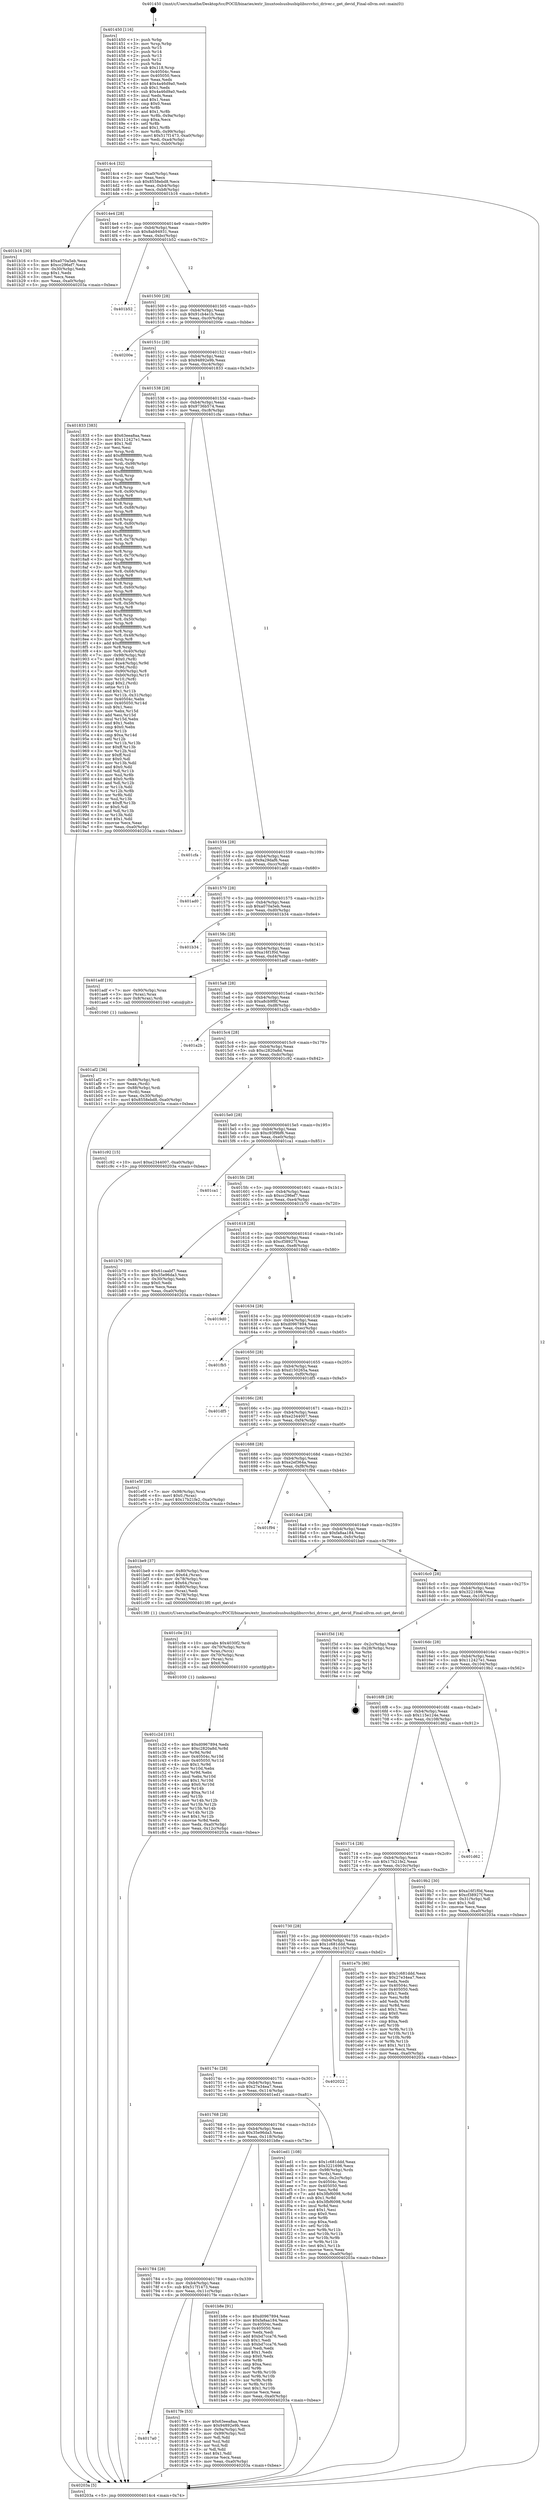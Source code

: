 digraph "0x401450" {
  label = "0x401450 (/mnt/c/Users/mathe/Desktop/tcc/POCII/binaries/extr_linuxtoolsusbusbiplibsrcvhci_driver.c_get_devid_Final-ollvm.out::main(0))"
  labelloc = "t"
  node[shape=record]

  Entry [label="",width=0.3,height=0.3,shape=circle,fillcolor=black,style=filled]
  "0x4014c4" [label="{
     0x4014c4 [32]\l
     | [instrs]\l
     &nbsp;&nbsp;0x4014c4 \<+6\>: mov -0xa0(%rbp),%eax\l
     &nbsp;&nbsp;0x4014ca \<+2\>: mov %eax,%ecx\l
     &nbsp;&nbsp;0x4014cc \<+6\>: sub $0x8558ebd8,%ecx\l
     &nbsp;&nbsp;0x4014d2 \<+6\>: mov %eax,-0xb4(%rbp)\l
     &nbsp;&nbsp;0x4014d8 \<+6\>: mov %ecx,-0xb8(%rbp)\l
     &nbsp;&nbsp;0x4014de \<+6\>: je 0000000000401b16 \<main+0x6c6\>\l
  }"]
  "0x401b16" [label="{
     0x401b16 [30]\l
     | [instrs]\l
     &nbsp;&nbsp;0x401b16 \<+5\>: mov $0xa070a5eb,%eax\l
     &nbsp;&nbsp;0x401b1b \<+5\>: mov $0xcc296ef7,%ecx\l
     &nbsp;&nbsp;0x401b20 \<+3\>: mov -0x30(%rbp),%edx\l
     &nbsp;&nbsp;0x401b23 \<+3\>: cmp $0x1,%edx\l
     &nbsp;&nbsp;0x401b26 \<+3\>: cmovl %ecx,%eax\l
     &nbsp;&nbsp;0x401b29 \<+6\>: mov %eax,-0xa0(%rbp)\l
     &nbsp;&nbsp;0x401b2f \<+5\>: jmp 000000000040203a \<main+0xbea\>\l
  }"]
  "0x4014e4" [label="{
     0x4014e4 [28]\l
     | [instrs]\l
     &nbsp;&nbsp;0x4014e4 \<+5\>: jmp 00000000004014e9 \<main+0x99\>\l
     &nbsp;&nbsp;0x4014e9 \<+6\>: mov -0xb4(%rbp),%eax\l
     &nbsp;&nbsp;0x4014ef \<+5\>: sub $0x8ab94931,%eax\l
     &nbsp;&nbsp;0x4014f4 \<+6\>: mov %eax,-0xbc(%rbp)\l
     &nbsp;&nbsp;0x4014fa \<+6\>: je 0000000000401b52 \<main+0x702\>\l
  }"]
  Exit [label="",width=0.3,height=0.3,shape=circle,fillcolor=black,style=filled,peripheries=2]
  "0x401b52" [label="{
     0x401b52\l
  }", style=dashed]
  "0x401500" [label="{
     0x401500 [28]\l
     | [instrs]\l
     &nbsp;&nbsp;0x401500 \<+5\>: jmp 0000000000401505 \<main+0xb5\>\l
     &nbsp;&nbsp;0x401505 \<+6\>: mov -0xb4(%rbp),%eax\l
     &nbsp;&nbsp;0x40150b \<+5\>: sub $0x91cb4e1b,%eax\l
     &nbsp;&nbsp;0x401510 \<+6\>: mov %eax,-0xc0(%rbp)\l
     &nbsp;&nbsp;0x401516 \<+6\>: je 000000000040200e \<main+0xbbe\>\l
  }"]
  "0x401c2d" [label="{
     0x401c2d [101]\l
     | [instrs]\l
     &nbsp;&nbsp;0x401c2d \<+5\>: mov $0xd0967894,%edx\l
     &nbsp;&nbsp;0x401c32 \<+6\>: mov $0xc2820a8d,%r8d\l
     &nbsp;&nbsp;0x401c38 \<+3\>: xor %r9d,%r9d\l
     &nbsp;&nbsp;0x401c3b \<+8\>: mov 0x40504c,%r10d\l
     &nbsp;&nbsp;0x401c43 \<+8\>: mov 0x405050,%r11d\l
     &nbsp;&nbsp;0x401c4b \<+4\>: sub $0x1,%r9d\l
     &nbsp;&nbsp;0x401c4f \<+3\>: mov %r10d,%ebx\l
     &nbsp;&nbsp;0x401c52 \<+3\>: add %r9d,%ebx\l
     &nbsp;&nbsp;0x401c55 \<+4\>: imul %ebx,%r10d\l
     &nbsp;&nbsp;0x401c59 \<+4\>: and $0x1,%r10d\l
     &nbsp;&nbsp;0x401c5d \<+4\>: cmp $0x0,%r10d\l
     &nbsp;&nbsp;0x401c61 \<+4\>: sete %r14b\l
     &nbsp;&nbsp;0x401c65 \<+4\>: cmp $0xa,%r11d\l
     &nbsp;&nbsp;0x401c69 \<+4\>: setl %r15b\l
     &nbsp;&nbsp;0x401c6d \<+3\>: mov %r14b,%r12b\l
     &nbsp;&nbsp;0x401c70 \<+3\>: and %r15b,%r12b\l
     &nbsp;&nbsp;0x401c73 \<+3\>: xor %r15b,%r14b\l
     &nbsp;&nbsp;0x401c76 \<+3\>: or %r14b,%r12b\l
     &nbsp;&nbsp;0x401c79 \<+4\>: test $0x1,%r12b\l
     &nbsp;&nbsp;0x401c7d \<+4\>: cmovne %r8d,%edx\l
     &nbsp;&nbsp;0x401c81 \<+6\>: mov %edx,-0xa0(%rbp)\l
     &nbsp;&nbsp;0x401c87 \<+6\>: mov %eax,-0x12c(%rbp)\l
     &nbsp;&nbsp;0x401c8d \<+5\>: jmp 000000000040203a \<main+0xbea\>\l
  }"]
  "0x40200e" [label="{
     0x40200e\l
  }", style=dashed]
  "0x40151c" [label="{
     0x40151c [28]\l
     | [instrs]\l
     &nbsp;&nbsp;0x40151c \<+5\>: jmp 0000000000401521 \<main+0xd1\>\l
     &nbsp;&nbsp;0x401521 \<+6\>: mov -0xb4(%rbp),%eax\l
     &nbsp;&nbsp;0x401527 \<+5\>: sub $0x94892e9b,%eax\l
     &nbsp;&nbsp;0x40152c \<+6\>: mov %eax,-0xc4(%rbp)\l
     &nbsp;&nbsp;0x401532 \<+6\>: je 0000000000401833 \<main+0x3e3\>\l
  }"]
  "0x401c0e" [label="{
     0x401c0e [31]\l
     | [instrs]\l
     &nbsp;&nbsp;0x401c0e \<+10\>: movabs $0x4030f2,%rdi\l
     &nbsp;&nbsp;0x401c18 \<+4\>: mov -0x70(%rbp),%rcx\l
     &nbsp;&nbsp;0x401c1c \<+3\>: mov %rax,(%rcx)\l
     &nbsp;&nbsp;0x401c1f \<+4\>: mov -0x70(%rbp),%rax\l
     &nbsp;&nbsp;0x401c23 \<+3\>: mov (%rax),%rsi\l
     &nbsp;&nbsp;0x401c26 \<+2\>: mov $0x0,%al\l
     &nbsp;&nbsp;0x401c28 \<+5\>: call 0000000000401030 \<printf@plt\>\l
     | [calls]\l
     &nbsp;&nbsp;0x401030 \{1\} (unknown)\l
  }"]
  "0x401833" [label="{
     0x401833 [383]\l
     | [instrs]\l
     &nbsp;&nbsp;0x401833 \<+5\>: mov $0x63eea8aa,%eax\l
     &nbsp;&nbsp;0x401838 \<+5\>: mov $0x112427e1,%ecx\l
     &nbsp;&nbsp;0x40183d \<+2\>: mov $0x1,%dl\l
     &nbsp;&nbsp;0x40183f \<+2\>: xor %esi,%esi\l
     &nbsp;&nbsp;0x401841 \<+3\>: mov %rsp,%rdi\l
     &nbsp;&nbsp;0x401844 \<+4\>: add $0xfffffffffffffff0,%rdi\l
     &nbsp;&nbsp;0x401848 \<+3\>: mov %rdi,%rsp\l
     &nbsp;&nbsp;0x40184b \<+7\>: mov %rdi,-0x98(%rbp)\l
     &nbsp;&nbsp;0x401852 \<+3\>: mov %rsp,%rdi\l
     &nbsp;&nbsp;0x401855 \<+4\>: add $0xfffffffffffffff0,%rdi\l
     &nbsp;&nbsp;0x401859 \<+3\>: mov %rdi,%rsp\l
     &nbsp;&nbsp;0x40185c \<+3\>: mov %rsp,%r8\l
     &nbsp;&nbsp;0x40185f \<+4\>: add $0xfffffffffffffff0,%r8\l
     &nbsp;&nbsp;0x401863 \<+3\>: mov %r8,%rsp\l
     &nbsp;&nbsp;0x401866 \<+7\>: mov %r8,-0x90(%rbp)\l
     &nbsp;&nbsp;0x40186d \<+3\>: mov %rsp,%r8\l
     &nbsp;&nbsp;0x401870 \<+4\>: add $0xfffffffffffffff0,%r8\l
     &nbsp;&nbsp;0x401874 \<+3\>: mov %r8,%rsp\l
     &nbsp;&nbsp;0x401877 \<+7\>: mov %r8,-0x88(%rbp)\l
     &nbsp;&nbsp;0x40187e \<+3\>: mov %rsp,%r8\l
     &nbsp;&nbsp;0x401881 \<+4\>: add $0xfffffffffffffff0,%r8\l
     &nbsp;&nbsp;0x401885 \<+3\>: mov %r8,%rsp\l
     &nbsp;&nbsp;0x401888 \<+4\>: mov %r8,-0x80(%rbp)\l
     &nbsp;&nbsp;0x40188c \<+3\>: mov %rsp,%r8\l
     &nbsp;&nbsp;0x40188f \<+4\>: add $0xfffffffffffffff0,%r8\l
     &nbsp;&nbsp;0x401893 \<+3\>: mov %r8,%rsp\l
     &nbsp;&nbsp;0x401896 \<+4\>: mov %r8,-0x78(%rbp)\l
     &nbsp;&nbsp;0x40189a \<+3\>: mov %rsp,%r8\l
     &nbsp;&nbsp;0x40189d \<+4\>: add $0xfffffffffffffff0,%r8\l
     &nbsp;&nbsp;0x4018a1 \<+3\>: mov %r8,%rsp\l
     &nbsp;&nbsp;0x4018a4 \<+4\>: mov %r8,-0x70(%rbp)\l
     &nbsp;&nbsp;0x4018a8 \<+3\>: mov %rsp,%r8\l
     &nbsp;&nbsp;0x4018ab \<+4\>: add $0xfffffffffffffff0,%r8\l
     &nbsp;&nbsp;0x4018af \<+3\>: mov %r8,%rsp\l
     &nbsp;&nbsp;0x4018b2 \<+4\>: mov %r8,-0x68(%rbp)\l
     &nbsp;&nbsp;0x4018b6 \<+3\>: mov %rsp,%r8\l
     &nbsp;&nbsp;0x4018b9 \<+4\>: add $0xfffffffffffffff0,%r8\l
     &nbsp;&nbsp;0x4018bd \<+3\>: mov %r8,%rsp\l
     &nbsp;&nbsp;0x4018c0 \<+4\>: mov %r8,-0x60(%rbp)\l
     &nbsp;&nbsp;0x4018c4 \<+3\>: mov %rsp,%r8\l
     &nbsp;&nbsp;0x4018c7 \<+4\>: add $0xfffffffffffffff0,%r8\l
     &nbsp;&nbsp;0x4018cb \<+3\>: mov %r8,%rsp\l
     &nbsp;&nbsp;0x4018ce \<+4\>: mov %r8,-0x58(%rbp)\l
     &nbsp;&nbsp;0x4018d2 \<+3\>: mov %rsp,%r8\l
     &nbsp;&nbsp;0x4018d5 \<+4\>: add $0xfffffffffffffff0,%r8\l
     &nbsp;&nbsp;0x4018d9 \<+3\>: mov %r8,%rsp\l
     &nbsp;&nbsp;0x4018dc \<+4\>: mov %r8,-0x50(%rbp)\l
     &nbsp;&nbsp;0x4018e0 \<+3\>: mov %rsp,%r8\l
     &nbsp;&nbsp;0x4018e3 \<+4\>: add $0xfffffffffffffff0,%r8\l
     &nbsp;&nbsp;0x4018e7 \<+3\>: mov %r8,%rsp\l
     &nbsp;&nbsp;0x4018ea \<+4\>: mov %r8,-0x48(%rbp)\l
     &nbsp;&nbsp;0x4018ee \<+3\>: mov %rsp,%r8\l
     &nbsp;&nbsp;0x4018f1 \<+4\>: add $0xfffffffffffffff0,%r8\l
     &nbsp;&nbsp;0x4018f5 \<+3\>: mov %r8,%rsp\l
     &nbsp;&nbsp;0x4018f8 \<+4\>: mov %r8,-0x40(%rbp)\l
     &nbsp;&nbsp;0x4018fc \<+7\>: mov -0x98(%rbp),%r8\l
     &nbsp;&nbsp;0x401903 \<+7\>: movl $0x0,(%r8)\l
     &nbsp;&nbsp;0x40190a \<+7\>: mov -0xa4(%rbp),%r9d\l
     &nbsp;&nbsp;0x401911 \<+3\>: mov %r9d,(%rdi)\l
     &nbsp;&nbsp;0x401914 \<+7\>: mov -0x90(%rbp),%r8\l
     &nbsp;&nbsp;0x40191b \<+7\>: mov -0xb0(%rbp),%r10\l
     &nbsp;&nbsp;0x401922 \<+3\>: mov %r10,(%r8)\l
     &nbsp;&nbsp;0x401925 \<+3\>: cmpl $0x2,(%rdi)\l
     &nbsp;&nbsp;0x401928 \<+4\>: setne %r11b\l
     &nbsp;&nbsp;0x40192c \<+4\>: and $0x1,%r11b\l
     &nbsp;&nbsp;0x401930 \<+4\>: mov %r11b,-0x31(%rbp)\l
     &nbsp;&nbsp;0x401934 \<+7\>: mov 0x40504c,%ebx\l
     &nbsp;&nbsp;0x40193b \<+8\>: mov 0x405050,%r14d\l
     &nbsp;&nbsp;0x401943 \<+3\>: sub $0x1,%esi\l
     &nbsp;&nbsp;0x401946 \<+3\>: mov %ebx,%r15d\l
     &nbsp;&nbsp;0x401949 \<+3\>: add %esi,%r15d\l
     &nbsp;&nbsp;0x40194c \<+4\>: imul %r15d,%ebx\l
     &nbsp;&nbsp;0x401950 \<+3\>: and $0x1,%ebx\l
     &nbsp;&nbsp;0x401953 \<+3\>: cmp $0x0,%ebx\l
     &nbsp;&nbsp;0x401956 \<+4\>: sete %r11b\l
     &nbsp;&nbsp;0x40195a \<+4\>: cmp $0xa,%r14d\l
     &nbsp;&nbsp;0x40195e \<+4\>: setl %r12b\l
     &nbsp;&nbsp;0x401962 \<+3\>: mov %r11b,%r13b\l
     &nbsp;&nbsp;0x401965 \<+4\>: xor $0xff,%r13b\l
     &nbsp;&nbsp;0x401969 \<+3\>: mov %r12b,%sil\l
     &nbsp;&nbsp;0x40196c \<+4\>: xor $0xff,%sil\l
     &nbsp;&nbsp;0x401970 \<+3\>: xor $0x0,%dl\l
     &nbsp;&nbsp;0x401973 \<+3\>: mov %r13b,%dil\l
     &nbsp;&nbsp;0x401976 \<+4\>: and $0x0,%dil\l
     &nbsp;&nbsp;0x40197a \<+3\>: and %dl,%r11b\l
     &nbsp;&nbsp;0x40197d \<+3\>: mov %sil,%r8b\l
     &nbsp;&nbsp;0x401980 \<+4\>: and $0x0,%r8b\l
     &nbsp;&nbsp;0x401984 \<+3\>: and %dl,%r12b\l
     &nbsp;&nbsp;0x401987 \<+3\>: or %r11b,%dil\l
     &nbsp;&nbsp;0x40198a \<+3\>: or %r12b,%r8b\l
     &nbsp;&nbsp;0x40198d \<+3\>: xor %r8b,%dil\l
     &nbsp;&nbsp;0x401990 \<+3\>: or %sil,%r13b\l
     &nbsp;&nbsp;0x401993 \<+4\>: xor $0xff,%r13b\l
     &nbsp;&nbsp;0x401997 \<+3\>: or $0x0,%dl\l
     &nbsp;&nbsp;0x40199a \<+3\>: and %dl,%r13b\l
     &nbsp;&nbsp;0x40199d \<+3\>: or %r13b,%dil\l
     &nbsp;&nbsp;0x4019a0 \<+4\>: test $0x1,%dil\l
     &nbsp;&nbsp;0x4019a4 \<+3\>: cmovne %ecx,%eax\l
     &nbsp;&nbsp;0x4019a7 \<+6\>: mov %eax,-0xa0(%rbp)\l
     &nbsp;&nbsp;0x4019ad \<+5\>: jmp 000000000040203a \<main+0xbea\>\l
  }"]
  "0x401538" [label="{
     0x401538 [28]\l
     | [instrs]\l
     &nbsp;&nbsp;0x401538 \<+5\>: jmp 000000000040153d \<main+0xed\>\l
     &nbsp;&nbsp;0x40153d \<+6\>: mov -0xb4(%rbp),%eax\l
     &nbsp;&nbsp;0x401543 \<+5\>: sub $0x9736b574,%eax\l
     &nbsp;&nbsp;0x401548 \<+6\>: mov %eax,-0xc8(%rbp)\l
     &nbsp;&nbsp;0x40154e \<+6\>: je 0000000000401cfa \<main+0x8aa\>\l
  }"]
  "0x401af2" [label="{
     0x401af2 [36]\l
     | [instrs]\l
     &nbsp;&nbsp;0x401af2 \<+7\>: mov -0x88(%rbp),%rdi\l
     &nbsp;&nbsp;0x401af9 \<+2\>: mov %eax,(%rdi)\l
     &nbsp;&nbsp;0x401afb \<+7\>: mov -0x88(%rbp),%rdi\l
     &nbsp;&nbsp;0x401b02 \<+2\>: mov (%rdi),%eax\l
     &nbsp;&nbsp;0x401b04 \<+3\>: mov %eax,-0x30(%rbp)\l
     &nbsp;&nbsp;0x401b07 \<+10\>: movl $0x8558ebd8,-0xa0(%rbp)\l
     &nbsp;&nbsp;0x401b11 \<+5\>: jmp 000000000040203a \<main+0xbea\>\l
  }"]
  "0x401cfa" [label="{
     0x401cfa\l
  }", style=dashed]
  "0x401554" [label="{
     0x401554 [28]\l
     | [instrs]\l
     &nbsp;&nbsp;0x401554 \<+5\>: jmp 0000000000401559 \<main+0x109\>\l
     &nbsp;&nbsp;0x401559 \<+6\>: mov -0xb4(%rbp),%eax\l
     &nbsp;&nbsp;0x40155f \<+5\>: sub $0x9a29daf6,%eax\l
     &nbsp;&nbsp;0x401564 \<+6\>: mov %eax,-0xcc(%rbp)\l
     &nbsp;&nbsp;0x40156a \<+6\>: je 0000000000401ad0 \<main+0x680\>\l
  }"]
  "0x401450" [label="{
     0x401450 [116]\l
     | [instrs]\l
     &nbsp;&nbsp;0x401450 \<+1\>: push %rbp\l
     &nbsp;&nbsp;0x401451 \<+3\>: mov %rsp,%rbp\l
     &nbsp;&nbsp;0x401454 \<+2\>: push %r15\l
     &nbsp;&nbsp;0x401456 \<+2\>: push %r14\l
     &nbsp;&nbsp;0x401458 \<+2\>: push %r13\l
     &nbsp;&nbsp;0x40145a \<+2\>: push %r12\l
     &nbsp;&nbsp;0x40145c \<+1\>: push %rbx\l
     &nbsp;&nbsp;0x40145d \<+7\>: sub $0x118,%rsp\l
     &nbsp;&nbsp;0x401464 \<+7\>: mov 0x40504c,%eax\l
     &nbsp;&nbsp;0x40146b \<+7\>: mov 0x405050,%ecx\l
     &nbsp;&nbsp;0x401472 \<+2\>: mov %eax,%edx\l
     &nbsp;&nbsp;0x401474 \<+6\>: add $0x4a46d9a0,%edx\l
     &nbsp;&nbsp;0x40147a \<+3\>: sub $0x1,%edx\l
     &nbsp;&nbsp;0x40147d \<+6\>: sub $0x4a46d9a0,%edx\l
     &nbsp;&nbsp;0x401483 \<+3\>: imul %edx,%eax\l
     &nbsp;&nbsp;0x401486 \<+3\>: and $0x1,%eax\l
     &nbsp;&nbsp;0x401489 \<+3\>: cmp $0x0,%eax\l
     &nbsp;&nbsp;0x40148c \<+4\>: sete %r8b\l
     &nbsp;&nbsp;0x401490 \<+4\>: and $0x1,%r8b\l
     &nbsp;&nbsp;0x401494 \<+7\>: mov %r8b,-0x9a(%rbp)\l
     &nbsp;&nbsp;0x40149b \<+3\>: cmp $0xa,%ecx\l
     &nbsp;&nbsp;0x40149e \<+4\>: setl %r8b\l
     &nbsp;&nbsp;0x4014a2 \<+4\>: and $0x1,%r8b\l
     &nbsp;&nbsp;0x4014a6 \<+7\>: mov %r8b,-0x99(%rbp)\l
     &nbsp;&nbsp;0x4014ad \<+10\>: movl $0x517f1473,-0xa0(%rbp)\l
     &nbsp;&nbsp;0x4014b7 \<+6\>: mov %edi,-0xa4(%rbp)\l
     &nbsp;&nbsp;0x4014bd \<+7\>: mov %rsi,-0xb0(%rbp)\l
  }"]
  "0x401ad0" [label="{
     0x401ad0\l
  }", style=dashed]
  "0x401570" [label="{
     0x401570 [28]\l
     | [instrs]\l
     &nbsp;&nbsp;0x401570 \<+5\>: jmp 0000000000401575 \<main+0x125\>\l
     &nbsp;&nbsp;0x401575 \<+6\>: mov -0xb4(%rbp),%eax\l
     &nbsp;&nbsp;0x40157b \<+5\>: sub $0xa070a5eb,%eax\l
     &nbsp;&nbsp;0x401580 \<+6\>: mov %eax,-0xd0(%rbp)\l
     &nbsp;&nbsp;0x401586 \<+6\>: je 0000000000401b34 \<main+0x6e4\>\l
  }"]
  "0x40203a" [label="{
     0x40203a [5]\l
     | [instrs]\l
     &nbsp;&nbsp;0x40203a \<+5\>: jmp 00000000004014c4 \<main+0x74\>\l
  }"]
  "0x401b34" [label="{
     0x401b34\l
  }", style=dashed]
  "0x40158c" [label="{
     0x40158c [28]\l
     | [instrs]\l
     &nbsp;&nbsp;0x40158c \<+5\>: jmp 0000000000401591 \<main+0x141\>\l
     &nbsp;&nbsp;0x401591 \<+6\>: mov -0xb4(%rbp),%eax\l
     &nbsp;&nbsp;0x401597 \<+5\>: sub $0xa16f1f0d,%eax\l
     &nbsp;&nbsp;0x40159c \<+6\>: mov %eax,-0xd4(%rbp)\l
     &nbsp;&nbsp;0x4015a2 \<+6\>: je 0000000000401adf \<main+0x68f\>\l
  }"]
  "0x4017a0" [label="{
     0x4017a0\l
  }", style=dashed]
  "0x401adf" [label="{
     0x401adf [19]\l
     | [instrs]\l
     &nbsp;&nbsp;0x401adf \<+7\>: mov -0x90(%rbp),%rax\l
     &nbsp;&nbsp;0x401ae6 \<+3\>: mov (%rax),%rax\l
     &nbsp;&nbsp;0x401ae9 \<+4\>: mov 0x8(%rax),%rdi\l
     &nbsp;&nbsp;0x401aed \<+5\>: call 0000000000401040 \<atoi@plt\>\l
     | [calls]\l
     &nbsp;&nbsp;0x401040 \{1\} (unknown)\l
  }"]
  "0x4015a8" [label="{
     0x4015a8 [28]\l
     | [instrs]\l
     &nbsp;&nbsp;0x4015a8 \<+5\>: jmp 00000000004015ad \<main+0x15d\>\l
     &nbsp;&nbsp;0x4015ad \<+6\>: mov -0xb4(%rbp),%eax\l
     &nbsp;&nbsp;0x4015b3 \<+5\>: sub $0xa8cb9f8f,%eax\l
     &nbsp;&nbsp;0x4015b8 \<+6\>: mov %eax,-0xd8(%rbp)\l
     &nbsp;&nbsp;0x4015be \<+6\>: je 0000000000401a2b \<main+0x5db\>\l
  }"]
  "0x4017fe" [label="{
     0x4017fe [53]\l
     | [instrs]\l
     &nbsp;&nbsp;0x4017fe \<+5\>: mov $0x63eea8aa,%eax\l
     &nbsp;&nbsp;0x401803 \<+5\>: mov $0x94892e9b,%ecx\l
     &nbsp;&nbsp;0x401808 \<+6\>: mov -0x9a(%rbp),%dl\l
     &nbsp;&nbsp;0x40180e \<+7\>: mov -0x99(%rbp),%sil\l
     &nbsp;&nbsp;0x401815 \<+3\>: mov %dl,%dil\l
     &nbsp;&nbsp;0x401818 \<+3\>: and %sil,%dil\l
     &nbsp;&nbsp;0x40181b \<+3\>: xor %sil,%dl\l
     &nbsp;&nbsp;0x40181e \<+3\>: or %dl,%dil\l
     &nbsp;&nbsp;0x401821 \<+4\>: test $0x1,%dil\l
     &nbsp;&nbsp;0x401825 \<+3\>: cmovne %ecx,%eax\l
     &nbsp;&nbsp;0x401828 \<+6\>: mov %eax,-0xa0(%rbp)\l
     &nbsp;&nbsp;0x40182e \<+5\>: jmp 000000000040203a \<main+0xbea\>\l
  }"]
  "0x401a2b" [label="{
     0x401a2b\l
  }", style=dashed]
  "0x4015c4" [label="{
     0x4015c4 [28]\l
     | [instrs]\l
     &nbsp;&nbsp;0x4015c4 \<+5\>: jmp 00000000004015c9 \<main+0x179\>\l
     &nbsp;&nbsp;0x4015c9 \<+6\>: mov -0xb4(%rbp),%eax\l
     &nbsp;&nbsp;0x4015cf \<+5\>: sub $0xc2820a8d,%eax\l
     &nbsp;&nbsp;0x4015d4 \<+6\>: mov %eax,-0xdc(%rbp)\l
     &nbsp;&nbsp;0x4015da \<+6\>: je 0000000000401c92 \<main+0x842\>\l
  }"]
  "0x401784" [label="{
     0x401784 [28]\l
     | [instrs]\l
     &nbsp;&nbsp;0x401784 \<+5\>: jmp 0000000000401789 \<main+0x339\>\l
     &nbsp;&nbsp;0x401789 \<+6\>: mov -0xb4(%rbp),%eax\l
     &nbsp;&nbsp;0x40178f \<+5\>: sub $0x517f1473,%eax\l
     &nbsp;&nbsp;0x401794 \<+6\>: mov %eax,-0x11c(%rbp)\l
     &nbsp;&nbsp;0x40179a \<+6\>: je 00000000004017fe \<main+0x3ae\>\l
  }"]
  "0x401c92" [label="{
     0x401c92 [15]\l
     | [instrs]\l
     &nbsp;&nbsp;0x401c92 \<+10\>: movl $0xe2344007,-0xa0(%rbp)\l
     &nbsp;&nbsp;0x401c9c \<+5\>: jmp 000000000040203a \<main+0xbea\>\l
  }"]
  "0x4015e0" [label="{
     0x4015e0 [28]\l
     | [instrs]\l
     &nbsp;&nbsp;0x4015e0 \<+5\>: jmp 00000000004015e5 \<main+0x195\>\l
     &nbsp;&nbsp;0x4015e5 \<+6\>: mov -0xb4(%rbp),%eax\l
     &nbsp;&nbsp;0x4015eb \<+5\>: sub $0xc93f9bf6,%eax\l
     &nbsp;&nbsp;0x4015f0 \<+6\>: mov %eax,-0xe0(%rbp)\l
     &nbsp;&nbsp;0x4015f6 \<+6\>: je 0000000000401ca1 \<main+0x851\>\l
  }"]
  "0x401b8e" [label="{
     0x401b8e [91]\l
     | [instrs]\l
     &nbsp;&nbsp;0x401b8e \<+5\>: mov $0xd0967894,%eax\l
     &nbsp;&nbsp;0x401b93 \<+5\>: mov $0xfa8aa184,%ecx\l
     &nbsp;&nbsp;0x401b98 \<+7\>: mov 0x40504c,%edx\l
     &nbsp;&nbsp;0x401b9f \<+7\>: mov 0x405050,%esi\l
     &nbsp;&nbsp;0x401ba6 \<+2\>: mov %edx,%edi\l
     &nbsp;&nbsp;0x401ba8 \<+6\>: add $0xbd7cca76,%edi\l
     &nbsp;&nbsp;0x401bae \<+3\>: sub $0x1,%edi\l
     &nbsp;&nbsp;0x401bb1 \<+6\>: sub $0xbd7cca76,%edi\l
     &nbsp;&nbsp;0x401bb7 \<+3\>: imul %edi,%edx\l
     &nbsp;&nbsp;0x401bba \<+3\>: and $0x1,%edx\l
     &nbsp;&nbsp;0x401bbd \<+3\>: cmp $0x0,%edx\l
     &nbsp;&nbsp;0x401bc0 \<+4\>: sete %r8b\l
     &nbsp;&nbsp;0x401bc4 \<+3\>: cmp $0xa,%esi\l
     &nbsp;&nbsp;0x401bc7 \<+4\>: setl %r9b\l
     &nbsp;&nbsp;0x401bcb \<+3\>: mov %r8b,%r10b\l
     &nbsp;&nbsp;0x401bce \<+3\>: and %r9b,%r10b\l
     &nbsp;&nbsp;0x401bd1 \<+3\>: xor %r9b,%r8b\l
     &nbsp;&nbsp;0x401bd4 \<+3\>: or %r8b,%r10b\l
     &nbsp;&nbsp;0x401bd7 \<+4\>: test $0x1,%r10b\l
     &nbsp;&nbsp;0x401bdb \<+3\>: cmovne %ecx,%eax\l
     &nbsp;&nbsp;0x401bde \<+6\>: mov %eax,-0xa0(%rbp)\l
     &nbsp;&nbsp;0x401be4 \<+5\>: jmp 000000000040203a \<main+0xbea\>\l
  }"]
  "0x401ca1" [label="{
     0x401ca1\l
  }", style=dashed]
  "0x4015fc" [label="{
     0x4015fc [28]\l
     | [instrs]\l
     &nbsp;&nbsp;0x4015fc \<+5\>: jmp 0000000000401601 \<main+0x1b1\>\l
     &nbsp;&nbsp;0x401601 \<+6\>: mov -0xb4(%rbp),%eax\l
     &nbsp;&nbsp;0x401607 \<+5\>: sub $0xcc296ef7,%eax\l
     &nbsp;&nbsp;0x40160c \<+6\>: mov %eax,-0xe4(%rbp)\l
     &nbsp;&nbsp;0x401612 \<+6\>: je 0000000000401b70 \<main+0x720\>\l
  }"]
  "0x401768" [label="{
     0x401768 [28]\l
     | [instrs]\l
     &nbsp;&nbsp;0x401768 \<+5\>: jmp 000000000040176d \<main+0x31d\>\l
     &nbsp;&nbsp;0x40176d \<+6\>: mov -0xb4(%rbp),%eax\l
     &nbsp;&nbsp;0x401773 \<+5\>: sub $0x35e96da3,%eax\l
     &nbsp;&nbsp;0x401778 \<+6\>: mov %eax,-0x118(%rbp)\l
     &nbsp;&nbsp;0x40177e \<+6\>: je 0000000000401b8e \<main+0x73e\>\l
  }"]
  "0x401b70" [label="{
     0x401b70 [30]\l
     | [instrs]\l
     &nbsp;&nbsp;0x401b70 \<+5\>: mov $0x61caabf7,%eax\l
     &nbsp;&nbsp;0x401b75 \<+5\>: mov $0x35e96da3,%ecx\l
     &nbsp;&nbsp;0x401b7a \<+3\>: mov -0x30(%rbp),%edx\l
     &nbsp;&nbsp;0x401b7d \<+3\>: cmp $0x0,%edx\l
     &nbsp;&nbsp;0x401b80 \<+3\>: cmove %ecx,%eax\l
     &nbsp;&nbsp;0x401b83 \<+6\>: mov %eax,-0xa0(%rbp)\l
     &nbsp;&nbsp;0x401b89 \<+5\>: jmp 000000000040203a \<main+0xbea\>\l
  }"]
  "0x401618" [label="{
     0x401618 [28]\l
     | [instrs]\l
     &nbsp;&nbsp;0x401618 \<+5\>: jmp 000000000040161d \<main+0x1cd\>\l
     &nbsp;&nbsp;0x40161d \<+6\>: mov -0xb4(%rbp),%eax\l
     &nbsp;&nbsp;0x401623 \<+5\>: sub $0xcf38927f,%eax\l
     &nbsp;&nbsp;0x401628 \<+6\>: mov %eax,-0xe8(%rbp)\l
     &nbsp;&nbsp;0x40162e \<+6\>: je 00000000004019d0 \<main+0x580\>\l
  }"]
  "0x401ed1" [label="{
     0x401ed1 [108]\l
     | [instrs]\l
     &nbsp;&nbsp;0x401ed1 \<+5\>: mov $0x1c681ddd,%eax\l
     &nbsp;&nbsp;0x401ed6 \<+5\>: mov $0x3221696,%ecx\l
     &nbsp;&nbsp;0x401edb \<+7\>: mov -0x98(%rbp),%rdx\l
     &nbsp;&nbsp;0x401ee2 \<+2\>: mov (%rdx),%esi\l
     &nbsp;&nbsp;0x401ee4 \<+3\>: mov %esi,-0x2c(%rbp)\l
     &nbsp;&nbsp;0x401ee7 \<+7\>: mov 0x40504c,%esi\l
     &nbsp;&nbsp;0x401eee \<+7\>: mov 0x405050,%edi\l
     &nbsp;&nbsp;0x401ef5 \<+3\>: mov %esi,%r8d\l
     &nbsp;&nbsp;0x401ef8 \<+7\>: add $0x3fbf6098,%r8d\l
     &nbsp;&nbsp;0x401eff \<+4\>: sub $0x1,%r8d\l
     &nbsp;&nbsp;0x401f03 \<+7\>: sub $0x3fbf6098,%r8d\l
     &nbsp;&nbsp;0x401f0a \<+4\>: imul %r8d,%esi\l
     &nbsp;&nbsp;0x401f0e \<+3\>: and $0x1,%esi\l
     &nbsp;&nbsp;0x401f11 \<+3\>: cmp $0x0,%esi\l
     &nbsp;&nbsp;0x401f14 \<+4\>: sete %r9b\l
     &nbsp;&nbsp;0x401f18 \<+3\>: cmp $0xa,%edi\l
     &nbsp;&nbsp;0x401f1b \<+4\>: setl %r10b\l
     &nbsp;&nbsp;0x401f1f \<+3\>: mov %r9b,%r11b\l
     &nbsp;&nbsp;0x401f22 \<+3\>: and %r10b,%r11b\l
     &nbsp;&nbsp;0x401f25 \<+3\>: xor %r10b,%r9b\l
     &nbsp;&nbsp;0x401f28 \<+3\>: or %r9b,%r11b\l
     &nbsp;&nbsp;0x401f2b \<+4\>: test $0x1,%r11b\l
     &nbsp;&nbsp;0x401f2f \<+3\>: cmovne %ecx,%eax\l
     &nbsp;&nbsp;0x401f32 \<+6\>: mov %eax,-0xa0(%rbp)\l
     &nbsp;&nbsp;0x401f38 \<+5\>: jmp 000000000040203a \<main+0xbea\>\l
  }"]
  "0x4019d0" [label="{
     0x4019d0\l
  }", style=dashed]
  "0x401634" [label="{
     0x401634 [28]\l
     | [instrs]\l
     &nbsp;&nbsp;0x401634 \<+5\>: jmp 0000000000401639 \<main+0x1e9\>\l
     &nbsp;&nbsp;0x401639 \<+6\>: mov -0xb4(%rbp),%eax\l
     &nbsp;&nbsp;0x40163f \<+5\>: sub $0xd0967894,%eax\l
     &nbsp;&nbsp;0x401644 \<+6\>: mov %eax,-0xec(%rbp)\l
     &nbsp;&nbsp;0x40164a \<+6\>: je 0000000000401fb5 \<main+0xb65\>\l
  }"]
  "0x40174c" [label="{
     0x40174c [28]\l
     | [instrs]\l
     &nbsp;&nbsp;0x40174c \<+5\>: jmp 0000000000401751 \<main+0x301\>\l
     &nbsp;&nbsp;0x401751 \<+6\>: mov -0xb4(%rbp),%eax\l
     &nbsp;&nbsp;0x401757 \<+5\>: sub $0x27e34ea7,%eax\l
     &nbsp;&nbsp;0x40175c \<+6\>: mov %eax,-0x114(%rbp)\l
     &nbsp;&nbsp;0x401762 \<+6\>: je 0000000000401ed1 \<main+0xa81\>\l
  }"]
  "0x401fb5" [label="{
     0x401fb5\l
  }", style=dashed]
  "0x401650" [label="{
     0x401650 [28]\l
     | [instrs]\l
     &nbsp;&nbsp;0x401650 \<+5\>: jmp 0000000000401655 \<main+0x205\>\l
     &nbsp;&nbsp;0x401655 \<+6\>: mov -0xb4(%rbp),%eax\l
     &nbsp;&nbsp;0x40165b \<+5\>: sub $0xd150265a,%eax\l
     &nbsp;&nbsp;0x401660 \<+6\>: mov %eax,-0xf0(%rbp)\l
     &nbsp;&nbsp;0x401666 \<+6\>: je 0000000000401df5 \<main+0x9a5\>\l
  }"]
  "0x402022" [label="{
     0x402022\l
  }", style=dashed]
  "0x401df5" [label="{
     0x401df5\l
  }", style=dashed]
  "0x40166c" [label="{
     0x40166c [28]\l
     | [instrs]\l
     &nbsp;&nbsp;0x40166c \<+5\>: jmp 0000000000401671 \<main+0x221\>\l
     &nbsp;&nbsp;0x401671 \<+6\>: mov -0xb4(%rbp),%eax\l
     &nbsp;&nbsp;0x401677 \<+5\>: sub $0xe2344007,%eax\l
     &nbsp;&nbsp;0x40167c \<+6\>: mov %eax,-0xf4(%rbp)\l
     &nbsp;&nbsp;0x401682 \<+6\>: je 0000000000401e5f \<main+0xa0f\>\l
  }"]
  "0x401730" [label="{
     0x401730 [28]\l
     | [instrs]\l
     &nbsp;&nbsp;0x401730 \<+5\>: jmp 0000000000401735 \<main+0x2e5\>\l
     &nbsp;&nbsp;0x401735 \<+6\>: mov -0xb4(%rbp),%eax\l
     &nbsp;&nbsp;0x40173b \<+5\>: sub $0x1c681ddd,%eax\l
     &nbsp;&nbsp;0x401740 \<+6\>: mov %eax,-0x110(%rbp)\l
     &nbsp;&nbsp;0x401746 \<+6\>: je 0000000000402022 \<main+0xbd2\>\l
  }"]
  "0x401e5f" [label="{
     0x401e5f [28]\l
     | [instrs]\l
     &nbsp;&nbsp;0x401e5f \<+7\>: mov -0x98(%rbp),%rax\l
     &nbsp;&nbsp;0x401e66 \<+6\>: movl $0x0,(%rax)\l
     &nbsp;&nbsp;0x401e6c \<+10\>: movl $0x17b21fe2,-0xa0(%rbp)\l
     &nbsp;&nbsp;0x401e76 \<+5\>: jmp 000000000040203a \<main+0xbea\>\l
  }"]
  "0x401688" [label="{
     0x401688 [28]\l
     | [instrs]\l
     &nbsp;&nbsp;0x401688 \<+5\>: jmp 000000000040168d \<main+0x23d\>\l
     &nbsp;&nbsp;0x40168d \<+6\>: mov -0xb4(%rbp),%eax\l
     &nbsp;&nbsp;0x401693 \<+5\>: sub $0xe2ef364a,%eax\l
     &nbsp;&nbsp;0x401698 \<+6\>: mov %eax,-0xf8(%rbp)\l
     &nbsp;&nbsp;0x40169e \<+6\>: je 0000000000401f94 \<main+0xb44\>\l
  }"]
  "0x401e7b" [label="{
     0x401e7b [86]\l
     | [instrs]\l
     &nbsp;&nbsp;0x401e7b \<+5\>: mov $0x1c681ddd,%eax\l
     &nbsp;&nbsp;0x401e80 \<+5\>: mov $0x27e34ea7,%ecx\l
     &nbsp;&nbsp;0x401e85 \<+2\>: xor %edx,%edx\l
     &nbsp;&nbsp;0x401e87 \<+7\>: mov 0x40504c,%esi\l
     &nbsp;&nbsp;0x401e8e \<+7\>: mov 0x405050,%edi\l
     &nbsp;&nbsp;0x401e95 \<+3\>: sub $0x1,%edx\l
     &nbsp;&nbsp;0x401e98 \<+3\>: mov %esi,%r8d\l
     &nbsp;&nbsp;0x401e9b \<+3\>: add %edx,%r8d\l
     &nbsp;&nbsp;0x401e9e \<+4\>: imul %r8d,%esi\l
     &nbsp;&nbsp;0x401ea2 \<+3\>: and $0x1,%esi\l
     &nbsp;&nbsp;0x401ea5 \<+3\>: cmp $0x0,%esi\l
     &nbsp;&nbsp;0x401ea8 \<+4\>: sete %r9b\l
     &nbsp;&nbsp;0x401eac \<+3\>: cmp $0xa,%edi\l
     &nbsp;&nbsp;0x401eaf \<+4\>: setl %r10b\l
     &nbsp;&nbsp;0x401eb3 \<+3\>: mov %r9b,%r11b\l
     &nbsp;&nbsp;0x401eb6 \<+3\>: and %r10b,%r11b\l
     &nbsp;&nbsp;0x401eb9 \<+3\>: xor %r10b,%r9b\l
     &nbsp;&nbsp;0x401ebc \<+3\>: or %r9b,%r11b\l
     &nbsp;&nbsp;0x401ebf \<+4\>: test $0x1,%r11b\l
     &nbsp;&nbsp;0x401ec3 \<+3\>: cmovne %ecx,%eax\l
     &nbsp;&nbsp;0x401ec6 \<+6\>: mov %eax,-0xa0(%rbp)\l
     &nbsp;&nbsp;0x401ecc \<+5\>: jmp 000000000040203a \<main+0xbea\>\l
  }"]
  "0x401f94" [label="{
     0x401f94\l
  }", style=dashed]
  "0x4016a4" [label="{
     0x4016a4 [28]\l
     | [instrs]\l
     &nbsp;&nbsp;0x4016a4 \<+5\>: jmp 00000000004016a9 \<main+0x259\>\l
     &nbsp;&nbsp;0x4016a9 \<+6\>: mov -0xb4(%rbp),%eax\l
     &nbsp;&nbsp;0x4016af \<+5\>: sub $0xfa8aa184,%eax\l
     &nbsp;&nbsp;0x4016b4 \<+6\>: mov %eax,-0xfc(%rbp)\l
     &nbsp;&nbsp;0x4016ba \<+6\>: je 0000000000401be9 \<main+0x799\>\l
  }"]
  "0x401714" [label="{
     0x401714 [28]\l
     | [instrs]\l
     &nbsp;&nbsp;0x401714 \<+5\>: jmp 0000000000401719 \<main+0x2c9\>\l
     &nbsp;&nbsp;0x401719 \<+6\>: mov -0xb4(%rbp),%eax\l
     &nbsp;&nbsp;0x40171f \<+5\>: sub $0x17b21fe2,%eax\l
     &nbsp;&nbsp;0x401724 \<+6\>: mov %eax,-0x10c(%rbp)\l
     &nbsp;&nbsp;0x40172a \<+6\>: je 0000000000401e7b \<main+0xa2b\>\l
  }"]
  "0x401be9" [label="{
     0x401be9 [37]\l
     | [instrs]\l
     &nbsp;&nbsp;0x401be9 \<+4\>: mov -0x80(%rbp),%rax\l
     &nbsp;&nbsp;0x401bed \<+6\>: movl $0x64,(%rax)\l
     &nbsp;&nbsp;0x401bf3 \<+4\>: mov -0x78(%rbp),%rax\l
     &nbsp;&nbsp;0x401bf7 \<+6\>: movl $0x64,(%rax)\l
     &nbsp;&nbsp;0x401bfd \<+4\>: mov -0x80(%rbp),%rax\l
     &nbsp;&nbsp;0x401c01 \<+2\>: mov (%rax),%edi\l
     &nbsp;&nbsp;0x401c03 \<+4\>: mov -0x78(%rbp),%rax\l
     &nbsp;&nbsp;0x401c07 \<+2\>: mov (%rax),%esi\l
     &nbsp;&nbsp;0x401c09 \<+5\>: call 00000000004013f0 \<get_devid\>\l
     | [calls]\l
     &nbsp;&nbsp;0x4013f0 \{1\} (/mnt/c/Users/mathe/Desktop/tcc/POCII/binaries/extr_linuxtoolsusbusbiplibsrcvhci_driver.c_get_devid_Final-ollvm.out::get_devid)\l
  }"]
  "0x4016c0" [label="{
     0x4016c0 [28]\l
     | [instrs]\l
     &nbsp;&nbsp;0x4016c0 \<+5\>: jmp 00000000004016c5 \<main+0x275\>\l
     &nbsp;&nbsp;0x4016c5 \<+6\>: mov -0xb4(%rbp),%eax\l
     &nbsp;&nbsp;0x4016cb \<+5\>: sub $0x3221696,%eax\l
     &nbsp;&nbsp;0x4016d0 \<+6\>: mov %eax,-0x100(%rbp)\l
     &nbsp;&nbsp;0x4016d6 \<+6\>: je 0000000000401f3d \<main+0xaed\>\l
  }"]
  "0x401d62" [label="{
     0x401d62\l
  }", style=dashed]
  "0x401f3d" [label="{
     0x401f3d [18]\l
     | [instrs]\l
     &nbsp;&nbsp;0x401f3d \<+3\>: mov -0x2c(%rbp),%eax\l
     &nbsp;&nbsp;0x401f40 \<+4\>: lea -0x28(%rbp),%rsp\l
     &nbsp;&nbsp;0x401f44 \<+1\>: pop %rbx\l
     &nbsp;&nbsp;0x401f45 \<+2\>: pop %r12\l
     &nbsp;&nbsp;0x401f47 \<+2\>: pop %r13\l
     &nbsp;&nbsp;0x401f49 \<+2\>: pop %r14\l
     &nbsp;&nbsp;0x401f4b \<+2\>: pop %r15\l
     &nbsp;&nbsp;0x401f4d \<+1\>: pop %rbp\l
     &nbsp;&nbsp;0x401f4e \<+1\>: ret\l
  }"]
  "0x4016dc" [label="{
     0x4016dc [28]\l
     | [instrs]\l
     &nbsp;&nbsp;0x4016dc \<+5\>: jmp 00000000004016e1 \<main+0x291\>\l
     &nbsp;&nbsp;0x4016e1 \<+6\>: mov -0xb4(%rbp),%eax\l
     &nbsp;&nbsp;0x4016e7 \<+5\>: sub $0x112427e1,%eax\l
     &nbsp;&nbsp;0x4016ec \<+6\>: mov %eax,-0x104(%rbp)\l
     &nbsp;&nbsp;0x4016f2 \<+6\>: je 00000000004019b2 \<main+0x562\>\l
  }"]
  "0x4016f8" [label="{
     0x4016f8 [28]\l
     | [instrs]\l
     &nbsp;&nbsp;0x4016f8 \<+5\>: jmp 00000000004016fd \<main+0x2ad\>\l
     &nbsp;&nbsp;0x4016fd \<+6\>: mov -0xb4(%rbp),%eax\l
     &nbsp;&nbsp;0x401703 \<+5\>: sub $0x115e124e,%eax\l
     &nbsp;&nbsp;0x401708 \<+6\>: mov %eax,-0x108(%rbp)\l
     &nbsp;&nbsp;0x40170e \<+6\>: je 0000000000401d62 \<main+0x912\>\l
  }"]
  "0x4019b2" [label="{
     0x4019b2 [30]\l
     | [instrs]\l
     &nbsp;&nbsp;0x4019b2 \<+5\>: mov $0xa16f1f0d,%eax\l
     &nbsp;&nbsp;0x4019b7 \<+5\>: mov $0xcf38927f,%ecx\l
     &nbsp;&nbsp;0x4019bc \<+3\>: mov -0x31(%rbp),%dl\l
     &nbsp;&nbsp;0x4019bf \<+3\>: test $0x1,%dl\l
     &nbsp;&nbsp;0x4019c2 \<+3\>: cmovne %ecx,%eax\l
     &nbsp;&nbsp;0x4019c5 \<+6\>: mov %eax,-0xa0(%rbp)\l
     &nbsp;&nbsp;0x4019cb \<+5\>: jmp 000000000040203a \<main+0xbea\>\l
  }"]
  Entry -> "0x401450" [label=" 1"]
  "0x4014c4" -> "0x401b16" [label=" 1"]
  "0x4014c4" -> "0x4014e4" [label=" 12"]
  "0x401f3d" -> Exit [label=" 1"]
  "0x4014e4" -> "0x401b52" [label=" 0"]
  "0x4014e4" -> "0x401500" [label=" 12"]
  "0x401ed1" -> "0x40203a" [label=" 1"]
  "0x401500" -> "0x40200e" [label=" 0"]
  "0x401500" -> "0x40151c" [label=" 12"]
  "0x401e7b" -> "0x40203a" [label=" 1"]
  "0x40151c" -> "0x401833" [label=" 1"]
  "0x40151c" -> "0x401538" [label=" 11"]
  "0x401e5f" -> "0x40203a" [label=" 1"]
  "0x401538" -> "0x401cfa" [label=" 0"]
  "0x401538" -> "0x401554" [label=" 11"]
  "0x401c92" -> "0x40203a" [label=" 1"]
  "0x401554" -> "0x401ad0" [label=" 0"]
  "0x401554" -> "0x401570" [label=" 11"]
  "0x401c0e" -> "0x401c2d" [label=" 1"]
  "0x401570" -> "0x401b34" [label=" 0"]
  "0x401570" -> "0x40158c" [label=" 11"]
  "0x401be9" -> "0x401c0e" [label=" 1"]
  "0x40158c" -> "0x401adf" [label=" 1"]
  "0x40158c" -> "0x4015a8" [label=" 10"]
  "0x401b8e" -> "0x40203a" [label=" 1"]
  "0x4015a8" -> "0x401a2b" [label=" 0"]
  "0x4015a8" -> "0x4015c4" [label=" 10"]
  "0x401b70" -> "0x40203a" [label=" 1"]
  "0x4015c4" -> "0x401c92" [label=" 1"]
  "0x4015c4" -> "0x4015e0" [label=" 9"]
  "0x401af2" -> "0x40203a" [label=" 1"]
  "0x4015e0" -> "0x401ca1" [label=" 0"]
  "0x4015e0" -> "0x4015fc" [label=" 9"]
  "0x401adf" -> "0x401af2" [label=" 1"]
  "0x4015fc" -> "0x401b70" [label=" 1"]
  "0x4015fc" -> "0x401618" [label=" 8"]
  "0x401833" -> "0x40203a" [label=" 1"]
  "0x401618" -> "0x4019d0" [label=" 0"]
  "0x401618" -> "0x401634" [label=" 8"]
  "0x401c2d" -> "0x40203a" [label=" 1"]
  "0x401634" -> "0x401fb5" [label=" 0"]
  "0x401634" -> "0x401650" [label=" 8"]
  "0x401450" -> "0x4014c4" [label=" 1"]
  "0x401650" -> "0x401df5" [label=" 0"]
  "0x401650" -> "0x40166c" [label=" 8"]
  "0x4017fe" -> "0x40203a" [label=" 1"]
  "0x40166c" -> "0x401e5f" [label=" 1"]
  "0x40166c" -> "0x401688" [label=" 7"]
  "0x401784" -> "0x4017fe" [label=" 1"]
  "0x401688" -> "0x401f94" [label=" 0"]
  "0x401688" -> "0x4016a4" [label=" 7"]
  "0x401b16" -> "0x40203a" [label=" 1"]
  "0x4016a4" -> "0x401be9" [label=" 1"]
  "0x4016a4" -> "0x4016c0" [label=" 6"]
  "0x401768" -> "0x401b8e" [label=" 1"]
  "0x4016c0" -> "0x401f3d" [label=" 1"]
  "0x4016c0" -> "0x4016dc" [label=" 5"]
  "0x4019b2" -> "0x40203a" [label=" 1"]
  "0x4016dc" -> "0x4019b2" [label=" 1"]
  "0x4016dc" -> "0x4016f8" [label=" 4"]
  "0x40174c" -> "0x401768" [label=" 2"]
  "0x4016f8" -> "0x401d62" [label=" 0"]
  "0x4016f8" -> "0x401714" [label=" 4"]
  "0x401768" -> "0x401784" [label=" 1"]
  "0x401714" -> "0x401e7b" [label=" 1"]
  "0x401714" -> "0x401730" [label=" 3"]
  "0x401784" -> "0x4017a0" [label=" 0"]
  "0x401730" -> "0x402022" [label=" 0"]
  "0x401730" -> "0x40174c" [label=" 3"]
  "0x40203a" -> "0x4014c4" [label=" 12"]
  "0x40174c" -> "0x401ed1" [label=" 1"]
}
